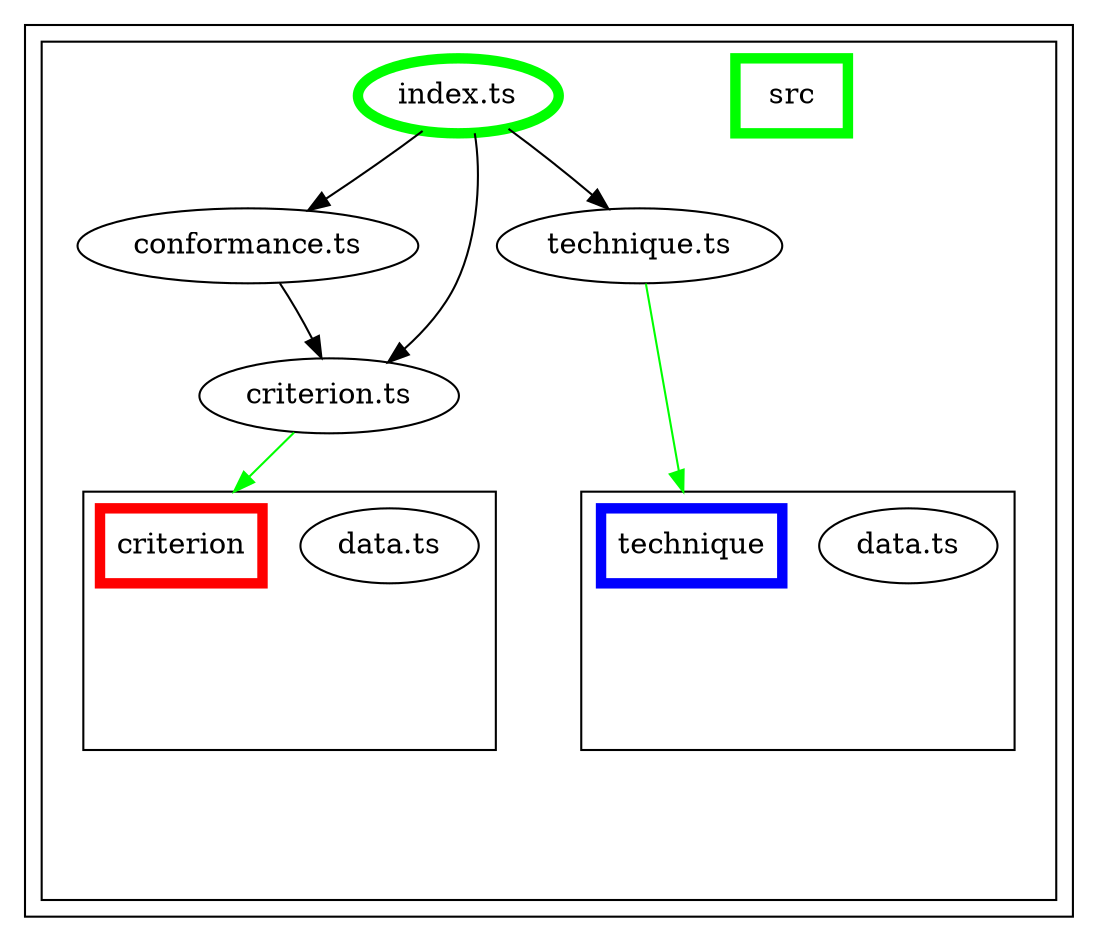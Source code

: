 digraph "dependency-graph-@siteimprove/alfa-wcag" {
  compound = true;
  "src/technique/data.ts";
  "name_src/technique";
  "src/criterion/data.ts";
  "name_src/criterion";
  "src/conformance.ts";
  "src/criterion.ts";
  "src/technique.ts";
  subgraph "cluster_src" {
    color = "#000000";
    label = "";
    "exit_src" [
      style = "invis";
    ];
    subgraph "cluster_src" {
      color = "#000000";
      label = "";
      "name_src" [
        penwidth = 5;
        shape = "rectangle";
        color = "#00ff00";
        label = "src";
      ];
      "exit_src" [
        style = "invis";
      ];
      "src/technique.ts" [
        label = "technique.ts";
      ];
      "src/criterion.ts" [
        label = "criterion.ts";
      ];
      "src/index.ts" [
        label = "index.ts";
        color = "#00ff00";
        penwidth = 5;
      ];
      "src/conformance.ts" [
        label = "conformance.ts";
      ];
      subgraph "cluster_src/technique" {
        color = "#000000";
        label = "";
        "name_src/technique" [
          penwidth = 5;
          shape = "rectangle";
          color = "#0000ff";
          label = "technique";
        ];
        "exit_src/technique" [
          style = "invis";
        ];
        "src/technique/data.ts" [
          label = "data.ts";
        ];
        "src/technique/data.ts" -> "exit_src/technique" [
          style = "invis";
        ];
      }
      subgraph "cluster_src/criterion" {
        color = "#000000";
        label = "";
        "name_src/criterion" [
          penwidth = 5;
          shape = "rectangle";
          color = "#ff0000";
          label = "criterion";
        ];
        "exit_src/criterion" [
          style = "invis";
        ];
        "src/criterion/data.ts" [
          label = "data.ts";
        ];
        "src/criterion/data.ts" -> "exit_src/criterion" [
          style = "invis";
        ];
      }
      "exit_src/technique" -> "exit_src" [
        style = "invis";
      ];
      "src/technique.ts" -> "exit_src" [
        style = "invis";
      ];
      "src/criterion.ts" -> "exit_src" [
        style = "invis";
      ];
      "src/index.ts" -> "exit_src" [
        style = "invis";
      ];
      "exit_src/criterion" -> "exit_src" [
        style = "invis";
      ];
      "src/conformance.ts" -> "exit_src" [
        style = "invis";
      ];
    }
    "exit_src" -> "exit_src" [
      style = "invis";
    ];
    "exit_src" -> "exit_src" [
      style = "invis";
    ];
    "exit_src" -> "exit_src" [
      style = "invis";
    ];
    "exit_src" -> "exit_src" [
      style = "invis";
    ];
    "exit_src" -> "exit_src" [
      style = "invis";
    ];
    "exit_src" -> "exit_src" [
      style = "invis";
    ];
  }
  "src/technique.ts" -> "name_src/technique" [
    style = "solid";
    color = "#00ff00";
    lhead = "cluster_src/technique";
  ];
  "src/criterion.ts" -> "name_src/criterion" [
    style = "solid";
    color = "#00ff00";
    lhead = "cluster_src/criterion";
  ];
  "src/index.ts" -> "src/conformance.ts" [
    style = "invis";
  ];
  "src/index.ts" -> "src/conformance.ts" [
    style = "solid";
    color = "black";
  ];
  "src/index.ts" -> "src/criterion.ts" [
    style = "invis";
  ];
  "src/index.ts" -> "src/criterion.ts" [
    style = "solid";
    color = "black";
  ];
  "src/index.ts" -> "src/technique.ts" [
    style = "invis";
  ];
  "src/index.ts" -> "src/technique.ts" [
    style = "solid";
    color = "black";
  ];
  "src/conformance.ts" -> "src/criterion.ts" [
    style = "invis";
  ];
  "src/conformance.ts" -> "src/criterion.ts" [
    style = "solid";
    color = "black";
  ];
}